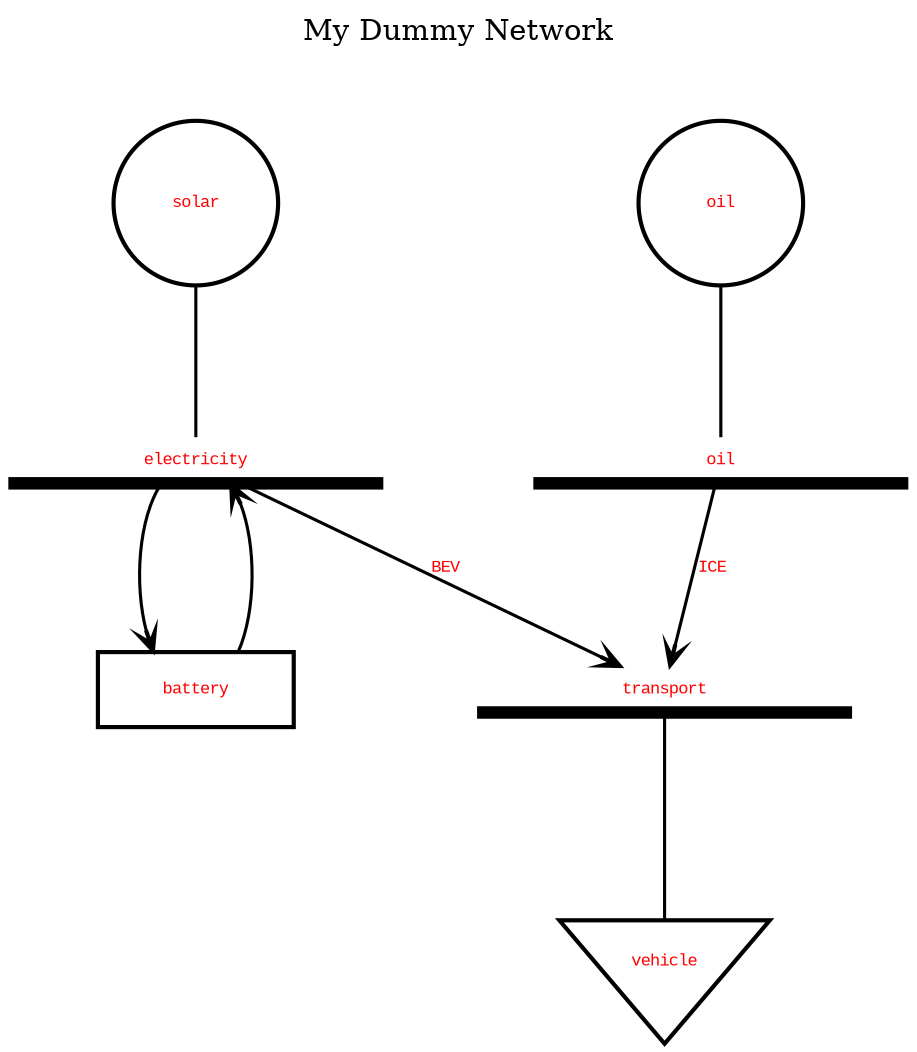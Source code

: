 //
// Generated by PyPSATopo version 0.1.0 on the 2023/03/17 at 13:23:41
//

digraph "My Dummy Network"
{
   // configure digraph layout
   labelloc = "t"
   label = "My Dummy Network

           "
   rankdir = "TB"
   ranksep = 1.0
   nodesep = 1.0
   splines = "polyline"
   node [fontname = "Courier New", fontsize = 8.0, fontcolor = "red"]
   edge [fontname = "Courier New", fontsize = 8.0, fontcolor = "red"]

   // Buses (3)
   "oil (bus)" [label = "oil", tooltip = "Carrier: AC
Unit: ", shape = "underline", width = 2.5, height = 0.3, style = "setlinewidth(6.0)", color = "black"]
   "electricity (bus)" [label = "electricity", tooltip = "Carrier: AC
Unit: ", shape = "underline", width = 2.5, height = 0.3, style = "setlinewidth(6.0)", color = "black"]
   "transport (bus)" [label = "transport", tooltip = "Carrier: AC
Unit: ", shape = "underline", width = 2.5, height = 0.3, style = "setlinewidth(6.0)", color = "black"]

   // Generators (2)
   "oil (generator)" [label = "oil", tooltip = "Carrier: 
Efficiency: 1.00", shape = "circle", width = 1.1, style = "setlinewidth(2.0)", color = "black"]   "oil (generator)" -> "oil (bus)" [style = "setlinewidth(1.5)", color = "black", arrowhead = "none"]
   "solar (generator)" [label = "solar", tooltip = "Carrier: 
Efficiency: 1.00", shape = "circle", width = 1.1, style = "setlinewidth(2.0)", color = "black"]   "solar (generator)" -> "electricity (bus)" [style = "setlinewidth(1.5)", color = "black", arrowhead = "none"]

   // Loads (1)
   "vehicle (load)" [label = "vehicle", tooltip = "Carrier: ", shape = "invtriangle", width = 1.4, height = 1.1, style = "setlinewidth(2.0)", color = "black"]   "transport (bus)" -> "vehicle (load)" [style = "setlinewidth(1.5)", color = "black", arrowhead = "none"]

   // Stores (1)
   "battery (store)" [label = "battery", tooltip = "Carrier: ", shape = "box", width = 1.3, style = "setlinewidth(2.0)", color = "black"]   "electricity (bus)" -> "battery (store)" [style = "setlinewidth(1.5)", color = "black", arrowhead = "vee"]   "battery (store)" -> "electricity (bus)" [style = "setlinewidth(1.5)", color = "black", arrowhead = "vee"]

   // Links (2)
   "oil (bus)" -> "transport (bus)" [label = "ICE", tooltip = "Carrier: 
Efficiency: 1.00", style = "setlinewidth(1.5)", color = "black", arrowhead = "vee"]
   "electricity (bus)" -> "transport (bus)" [label = "BEV", tooltip = "Carrier: 
Efficiency: 1.00", style = "setlinewidth(1.5)", color = "black", arrowhead = "vee"]
}

